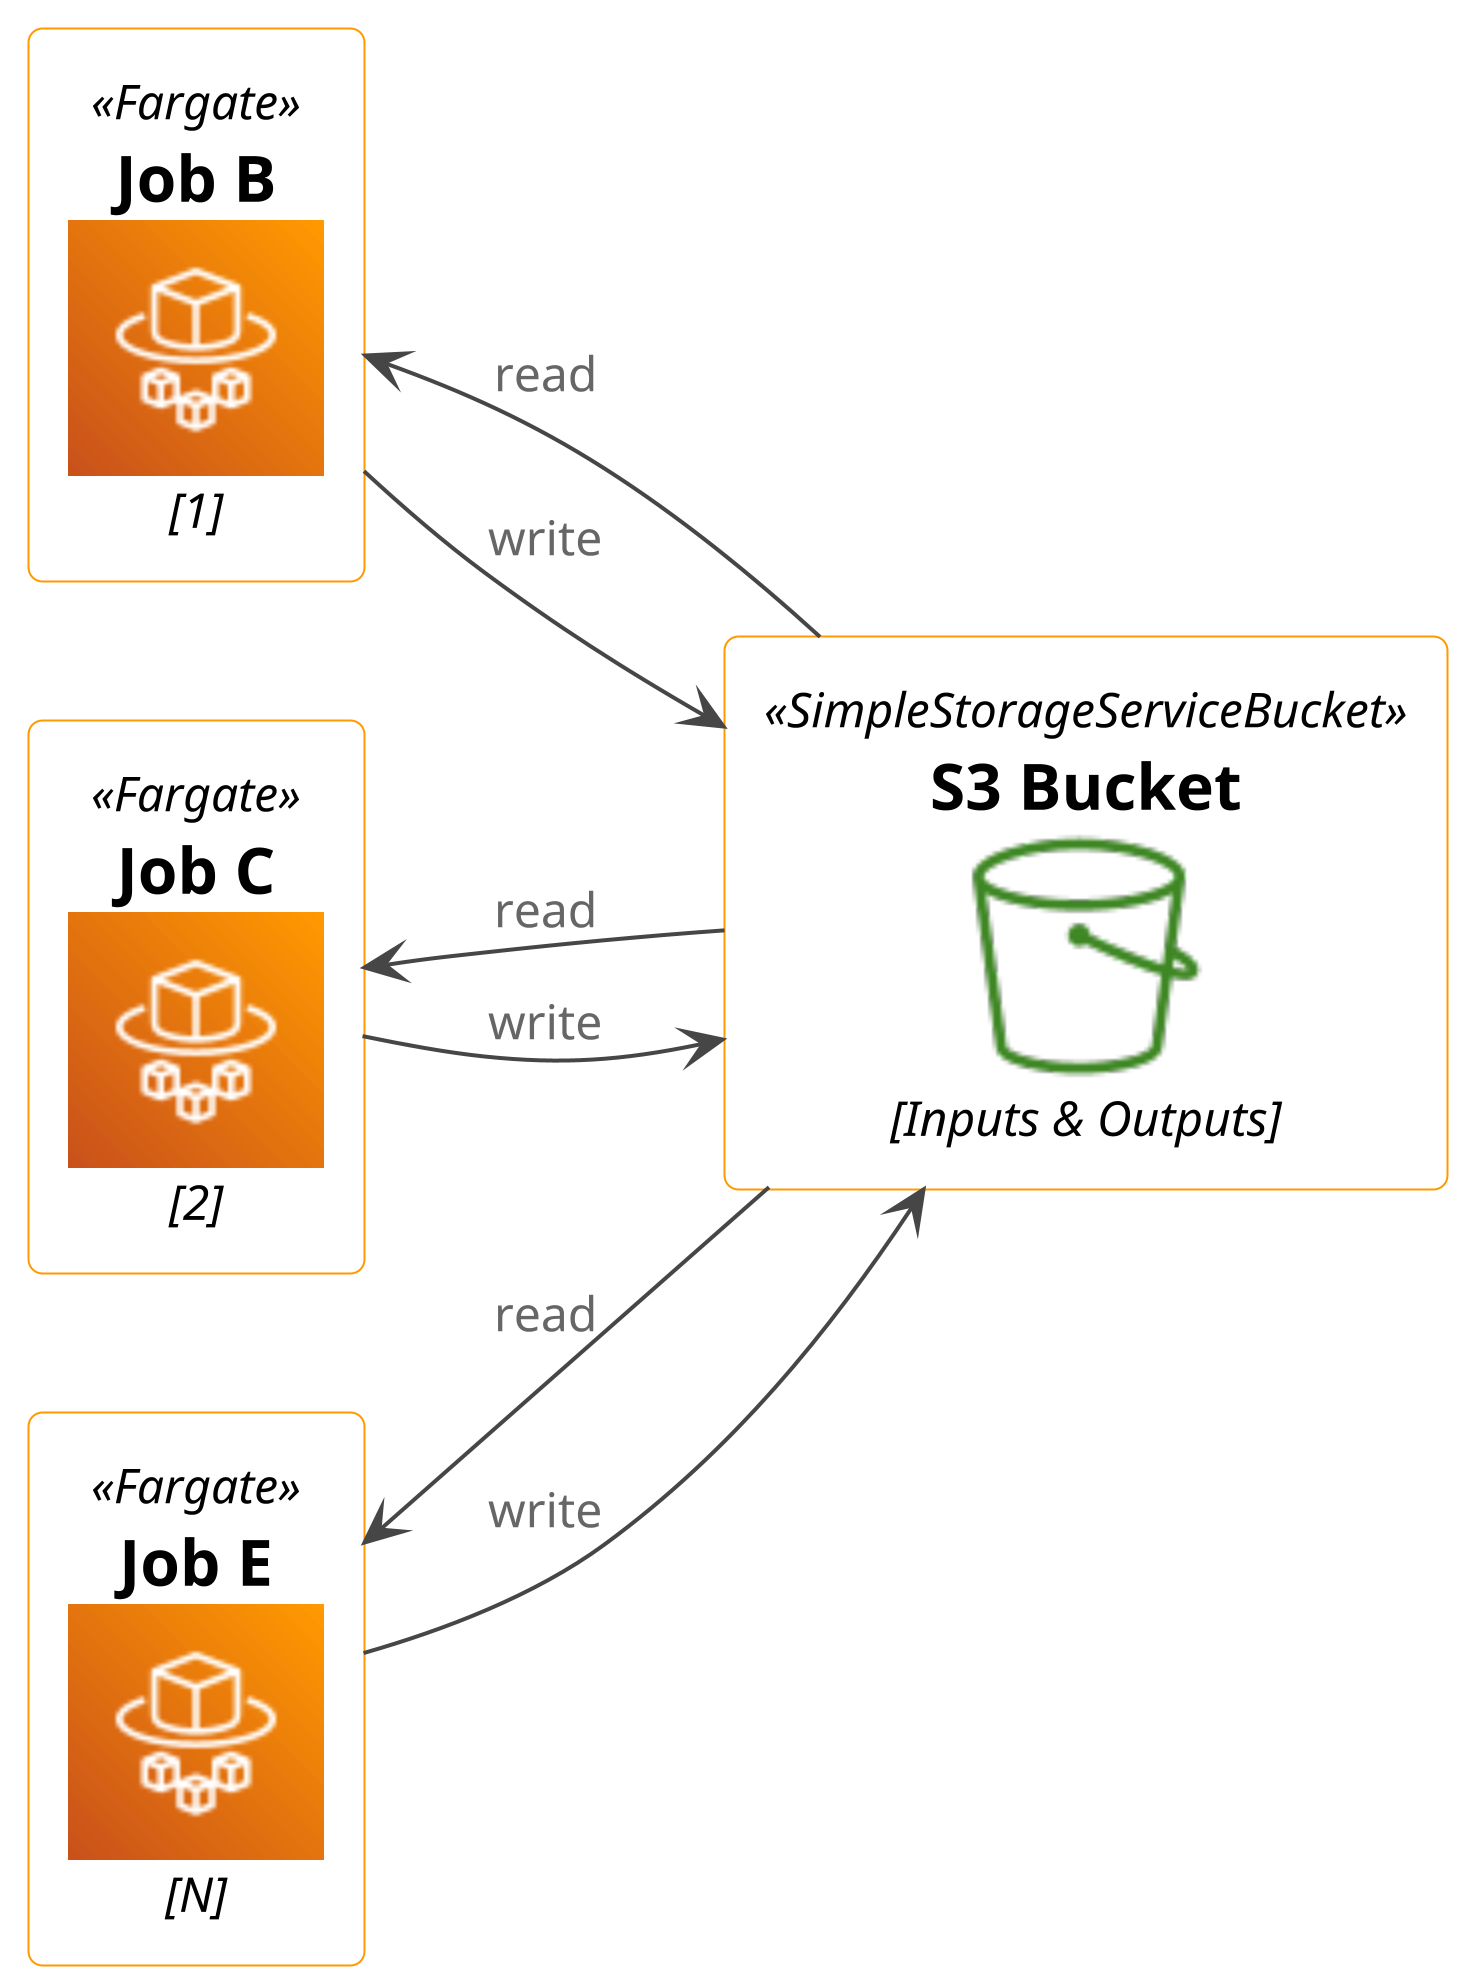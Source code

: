 @startuml containers
!include <awslib14/AWSCommon>
!include <awslib14/Containers/Fargate>
!include <awslib14/Storage/SimpleStorageServiceBucket>

scale 8
!theme vibrant

left to right direction

Fargate(container1, "Job B", "1")
Fargate(container2, "Job C", "2")
Fargate(containern, "Job E", "N")
SimpleStorageServiceBucket(S3, "S3 Bucket", "Inputs & Outputs")

container1 <-- S3: read
container1 --> S3: write
container2 <-- S3: read
container2 --> S3: write
containern <-- S3: read
containern --> S3: write

@enduml
